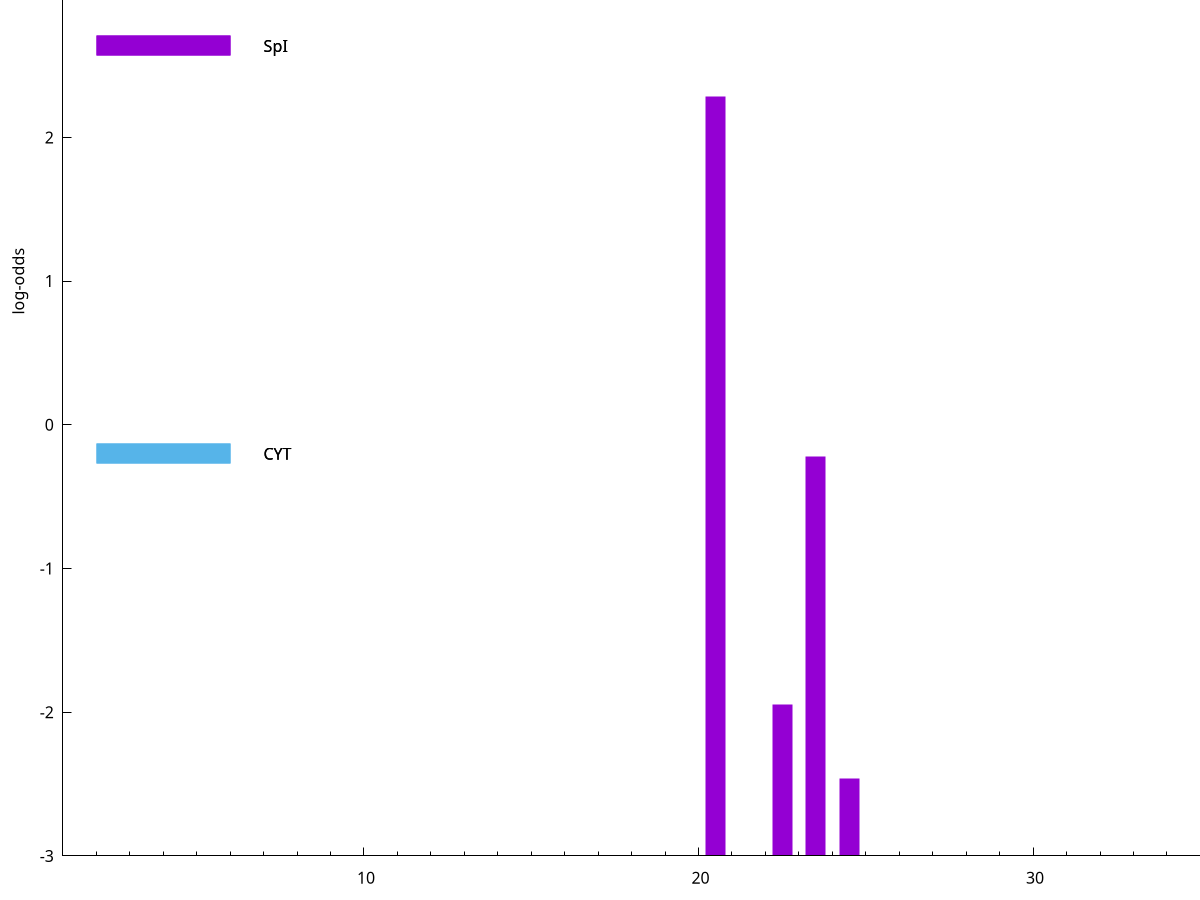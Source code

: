 set title "LipoP predictions for SRR5666609.gff"
set size 2., 1.4
set xrange [1:70] 
set mxtics 10
set yrange [-3:5]
set y2range [0:8]
set ylabel "log-odds"
set term postscript eps color solid "Helvetica" 30
set output "SRR5666609.gff13.eps"
set arrow from 2,2.6362 to 6,2.6362 nohead lt 1 lw 20
set label "SpI" at 7,2.6362
set arrow from 2,-0.200913 to 6,-0.200913 nohead lt 3 lw 20
set label "CYT" at 7,-0.200913
set arrow from 2,-0.200913 to 6,-0.200913 nohead lt 3 lw 20
set label "CYT" at 7,-0.200913
set arrow from 2,2.6362 to 6,2.6362 nohead lt 1 lw 20
set label "SpI" at 7,2.6362
# NOTE: The scores below are the log-odds scores with the threshold
# NOTE: subtracted (a hack to make gnuplot make the histogram all
# NOTE: look nice).
plot "-" axes x1y2 title "" with impulses lt 1 lw 20
20.500000 5.287890
23.500000 2.776480
22.500000 1.053140
24.500000 0.538100
e
exit
